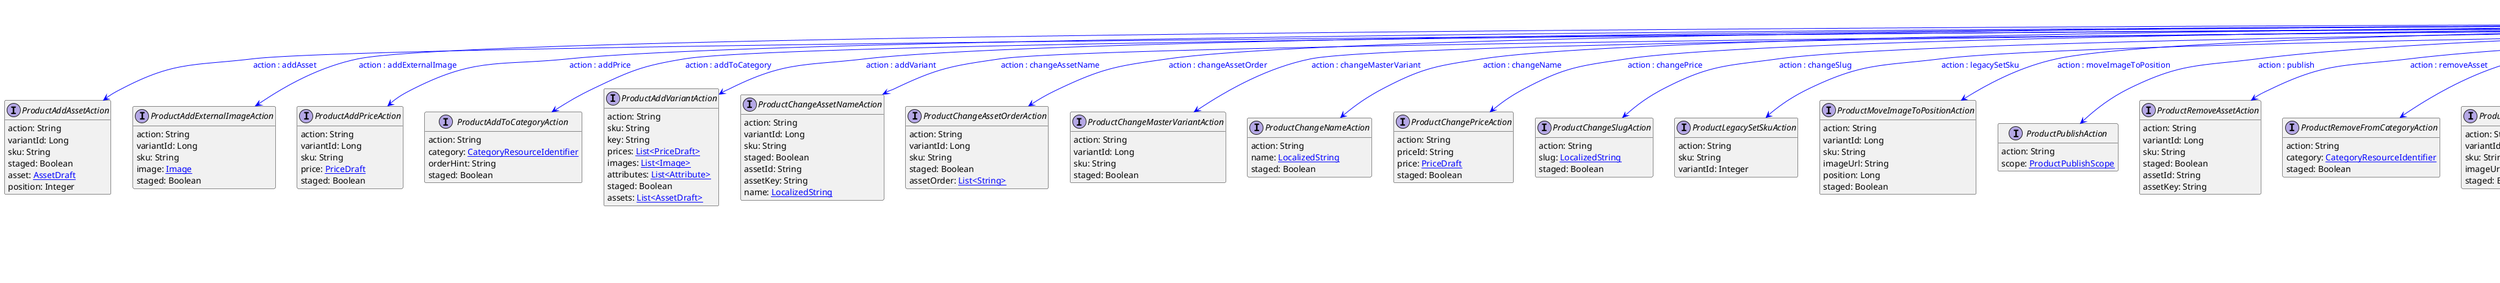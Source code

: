 @startuml

hide empty fields
hide empty methods
legend
|= |= line |
|<back:black>   </back>| inheritance |
|<back:green>   </back>| property reference |
|<back:blue>   </back>| discriminated class |
endlegend
interface ProductUpdateAction [[ProductUpdateAction.svg]]  {
    action: String
}


interface ProductAddAssetAction [[ProductAddAssetAction.svg]]  {
    action: String
    variantId: Long
    sku: String
    staged: Boolean
    asset: [[AssetDraft.svg AssetDraft]]
    position: Integer
}
interface ProductAddExternalImageAction [[ProductAddExternalImageAction.svg]]  {
    action: String
    variantId: Long
    sku: String
    image: [[Image.svg Image]]
    staged: Boolean
}
interface ProductAddPriceAction [[ProductAddPriceAction.svg]]  {
    action: String
    variantId: Long
    sku: String
    price: [[PriceDraft.svg PriceDraft]]
    staged: Boolean
}
interface ProductAddToCategoryAction [[ProductAddToCategoryAction.svg]]  {
    action: String
    category: [[CategoryResourceIdentifier.svg CategoryResourceIdentifier]]
    orderHint: String
    staged: Boolean
}
interface ProductAddVariantAction [[ProductAddVariantAction.svg]]  {
    action: String
    sku: String
    key: String
    prices: [[PriceDraft.svg List<PriceDraft>]]
    images: [[Image.svg List<Image>]]
    attributes: [[Attribute.svg List<Attribute>]]
    staged: Boolean
    assets: [[AssetDraft.svg List<AssetDraft>]]
}
interface ProductChangeAssetNameAction [[ProductChangeAssetNameAction.svg]]  {
    action: String
    variantId: Long
    sku: String
    staged: Boolean
    assetId: String
    assetKey: String
    name: [[LocalizedString.svg LocalizedString]]
}
interface ProductChangeAssetOrderAction [[ProductChangeAssetOrderAction.svg]]  {
    action: String
    variantId: Long
    sku: String
    staged: Boolean
    assetOrder: [[String.svg List<String>]]
}
interface ProductChangeMasterVariantAction [[ProductChangeMasterVariantAction.svg]]  {
    action: String
    variantId: Long
    sku: String
    staged: Boolean
}
interface ProductChangeNameAction [[ProductChangeNameAction.svg]]  {
    action: String
    name: [[LocalizedString.svg LocalizedString]]
    staged: Boolean
}
interface ProductChangePriceAction [[ProductChangePriceAction.svg]]  {
    action: String
    priceId: String
    price: [[PriceDraft.svg PriceDraft]]
    staged: Boolean
}
interface ProductChangeSlugAction [[ProductChangeSlugAction.svg]]  {
    action: String
    slug: [[LocalizedString.svg LocalizedString]]
    staged: Boolean
}
interface ProductLegacySetSkuAction [[ProductLegacySetSkuAction.svg]]  {
    action: String
    sku: String
    variantId: Integer
}
interface ProductMoveImageToPositionAction [[ProductMoveImageToPositionAction.svg]]  {
    action: String
    variantId: Long
    sku: String
    imageUrl: String
    position: Long
    staged: Boolean
}
interface ProductPublishAction [[ProductPublishAction.svg]]  {
    action: String
    scope: [[ProductPublishScope.svg ProductPublishScope]]
}
interface ProductRemoveAssetAction [[ProductRemoveAssetAction.svg]]  {
    action: String
    variantId: Long
    sku: String
    staged: Boolean
    assetId: String
    assetKey: String
}
interface ProductRemoveFromCategoryAction [[ProductRemoveFromCategoryAction.svg]]  {
    action: String
    category: [[CategoryResourceIdentifier.svg CategoryResourceIdentifier]]
    staged: Boolean
}
interface ProductRemoveImageAction [[ProductRemoveImageAction.svg]]  {
    action: String
    variantId: Long
    sku: String
    imageUrl: String
    staged: Boolean
}
interface ProductRemovePriceAction [[ProductRemovePriceAction.svg]]  {
    action: String
    priceId: String
    staged: Boolean
}
interface ProductRemoveVariantAction [[ProductRemoveVariantAction.svg]]  {
    action: String
    id: Long
    sku: String
    staged: Boolean
}
interface ProductRevertStagedChangesAction [[ProductRevertStagedChangesAction.svg]]  {
    action: String
}
interface ProductRevertStagedVariantChangesAction [[ProductRevertStagedVariantChangesAction.svg]]  {
    action: String
    variantId: Long
}
interface ProductSetAssetCustomFieldAction [[ProductSetAssetCustomFieldAction.svg]]  {
    action: String
    variantId: Long
    sku: String
    staged: Boolean
    assetId: String
    assetKey: String
    name: String
    value: [[Object.svg Object]]
}
interface ProductSetAssetCustomTypeAction [[ProductSetAssetCustomTypeAction.svg]]  {
    action: String
    variantId: Long
    sku: String
    staged: Boolean
    assetId: String
    assetKey: String
    type: [[TypeResourceIdentifier.svg TypeResourceIdentifier]]
    fields: [[FieldContainer.svg FieldContainer]]
}
interface ProductSetAssetDescriptionAction [[ProductSetAssetDescriptionAction.svg]]  {
    action: String
    variantId: Long
    sku: String
    staged: Boolean
    assetId: String
    assetKey: String
    description: [[LocalizedString.svg LocalizedString]]
}
interface ProductSetAssetKeyAction [[ProductSetAssetKeyAction.svg]]  {
    action: String
    variantId: Long
    sku: String
    staged: Boolean
    assetId: String
    assetKey: String
}
interface ProductSetAssetSourcesAction [[ProductSetAssetSourcesAction.svg]]  {
    action: String
    variantId: Long
    sku: String
    staged: Boolean
    assetId: String
    assetKey: String
    sources: [[AssetSource.svg List<AssetSource>]]
}
interface ProductSetAssetTagsAction [[ProductSetAssetTagsAction.svg]]  {
    action: String
    variantId: Long
    sku: String
    staged: Boolean
    assetId: String
    assetKey: String
    tags: [[String.svg List<String>]]
}
interface ProductSetAttributeAction [[ProductSetAttributeAction.svg]]  {
    action: String
    variantId: Long
    sku: String
    name: String
    value: [[Object.svg Object]]
    staged: Boolean
}
interface ProductSetAttributeInAllVariantsAction [[ProductSetAttributeInAllVariantsAction.svg]]  {
    action: String
    name: String
    value: [[Object.svg Object]]
    staged: Boolean
}
interface ProductSetCategoryOrderHintAction [[ProductSetCategoryOrderHintAction.svg]]  {
    action: String
    categoryId: String
    orderHint: String
    staged: Boolean
}
interface ProductSetDescriptionAction [[ProductSetDescriptionAction.svg]]  {
    action: String
    description: [[LocalizedString.svg LocalizedString]]
    staged: Boolean
}
interface ProductSetDiscountedPriceAction [[ProductSetDiscountedPriceAction.svg]]  {
    action: String
    priceId: String
    staged: Boolean
    discounted: [[DiscountedPriceDraft.svg DiscountedPriceDraft]]
}
interface ProductSetImageLabelAction [[ProductSetImageLabelAction.svg]]  {
    action: String
    sku: String
    variantId: Long
    imageUrl: String
    label: String
    staged: Boolean
}
interface ProductSetKeyAction [[ProductSetKeyAction.svg]]  {
    action: String
    key: String
}
interface ProductSetMetaDescriptionAction [[ProductSetMetaDescriptionAction.svg]]  {
    action: String
    metaDescription: [[LocalizedString.svg LocalizedString]]
    staged: Boolean
}
interface ProductSetMetaKeywordsAction [[ProductSetMetaKeywordsAction.svg]]  {
    action: String
    metaKeywords: [[LocalizedString.svg LocalizedString]]
    staged: Boolean
}
interface ProductSetMetaTitleAction [[ProductSetMetaTitleAction.svg]]  {
    action: String
    metaTitle: [[LocalizedString.svg LocalizedString]]
    staged: Boolean
}
interface ProductSetPriceModeAction [[ProductSetPriceModeAction.svg]]  {
    action: String
    priceMode: [[ProductPriceModeEnum.svg ProductPriceModeEnum]]
}
interface ProductSetPricesAction [[ProductSetPricesAction.svg]]  {
    action: String
    variantId: Long
    sku: String
    prices: [[PriceDraft.svg List<PriceDraft>]]
    staged: Boolean
}
interface ProductSetProductPriceCustomFieldAction [[ProductSetProductPriceCustomFieldAction.svg]]  {
    action: String
    priceId: String
    staged: Boolean
    name: String
    value: [[Object.svg Object]]
}
interface ProductSetProductPriceCustomTypeAction [[ProductSetProductPriceCustomTypeAction.svg]]  {
    action: String
    priceId: String
    staged: Boolean
    type: [[TypeResourceIdentifier.svg TypeResourceIdentifier]]
    fields: [[FieldContainer.svg FieldContainer]]
}
interface ProductSetProductVariantKeyAction [[ProductSetProductVariantKeyAction.svg]]  {
    action: String
    variantId: Long
    sku: String
    key: String
    staged: Boolean
}
interface ProductSetSearchKeywordsAction [[ProductSetSearchKeywordsAction.svg]]  {
    action: String
    searchKeywords: [[SearchKeywords.svg SearchKeywords]]
    staged: Boolean
}
interface ProductSetSkuAction [[ProductSetSkuAction.svg]]  {
    action: String
    variantId: Long
    sku: String
    staged: Boolean
}
interface ProductSetTaxCategoryAction [[ProductSetTaxCategoryAction.svg]]  {
    action: String
    taxCategory: [[TaxCategoryResourceIdentifier.svg TaxCategoryResourceIdentifier]]
}
interface ProductTransitionStateAction [[ProductTransitionStateAction.svg]]  {
    action: String
    state: [[StateResourceIdentifier.svg StateResourceIdentifier]]
    force: Boolean
}
interface ProductUnpublishAction [[ProductUnpublishAction.svg]]  {
    action: String
}
interface ProductUpdate [[ProductUpdate.svg]]  {
    version: Long
    actions: [[ProductUpdateAction.svg List<ProductUpdateAction>]]
}
ProductUpdateAction --> ProductAddAssetAction #blue;text:blue : "action : addAsset"
ProductUpdateAction --> ProductAddExternalImageAction #blue;text:blue : "action : addExternalImage"
ProductUpdateAction --> ProductAddPriceAction #blue;text:blue : "action : addPrice"
ProductUpdateAction --> ProductAddToCategoryAction #blue;text:blue : "action : addToCategory"
ProductUpdateAction --> ProductAddVariantAction #blue;text:blue : "action : addVariant"
ProductUpdateAction --> ProductChangeAssetNameAction #blue;text:blue : "action : changeAssetName"
ProductUpdateAction --> ProductChangeAssetOrderAction #blue;text:blue : "action : changeAssetOrder"
ProductUpdateAction --> ProductChangeMasterVariantAction #blue;text:blue : "action : changeMasterVariant"
ProductUpdateAction --> ProductChangeNameAction #blue;text:blue : "action : changeName"
ProductUpdateAction --> ProductChangePriceAction #blue;text:blue : "action : changePrice"
ProductUpdateAction --> ProductChangeSlugAction #blue;text:blue : "action : changeSlug"
ProductUpdateAction --> ProductLegacySetSkuAction #blue;text:blue : "action : legacySetSku"
ProductUpdateAction --> ProductMoveImageToPositionAction #blue;text:blue : "action : moveImageToPosition"
ProductUpdateAction --> ProductPublishAction #blue;text:blue : "action : publish"
ProductUpdateAction --> ProductRemoveAssetAction #blue;text:blue : "action : removeAsset"
ProductUpdateAction --> ProductRemoveFromCategoryAction #blue;text:blue : "action : removeFromCategory"
ProductUpdateAction --> ProductRemoveImageAction #blue;text:blue : "action : removeImage"
ProductUpdateAction --> ProductRemovePriceAction #blue;text:blue : "action : removePrice"
ProductUpdateAction --> ProductRemoveVariantAction #blue;text:blue : "action : removeVariant"
ProductUpdateAction --> ProductRevertStagedChangesAction #blue;text:blue : "action : revertStagedChanges"
ProductUpdateAction --> ProductRevertStagedVariantChangesAction #blue;text:blue : "action : revertStagedVariantChanges"
ProductUpdateAction --> ProductSetAssetCustomFieldAction #blue;text:blue : "action : setAssetCustomField"
ProductUpdateAction --> ProductSetAssetCustomTypeAction #blue;text:blue : "action : setAssetCustomType"
ProductUpdateAction --> ProductSetAssetDescriptionAction #blue;text:blue : "action : setAssetDescription"
ProductUpdateAction --> ProductSetAssetKeyAction #blue;text:blue : "action : setAssetKey"
ProductUpdateAction --> ProductSetAssetSourcesAction #blue;text:blue : "action : setAssetSources"
ProductUpdateAction --> ProductSetAssetTagsAction #blue;text:blue : "action : setAssetTags"
ProductUpdateAction --> ProductSetAttributeAction #blue;text:blue : "action : setAttribute"
ProductUpdateAction --> ProductSetAttributeInAllVariantsAction #blue;text:blue : "action : setAttributeInAllVariants"
ProductUpdateAction --> ProductSetCategoryOrderHintAction #blue;text:blue : "action : setCategoryOrderHint"
ProductUpdateAction --> ProductSetDescriptionAction #blue;text:blue : "action : setDescription"
ProductUpdateAction --> ProductSetDiscountedPriceAction #blue;text:blue : "action : setDiscountedPrice"
ProductUpdateAction --> ProductSetImageLabelAction #blue;text:blue : "action : setImageLabel"
ProductUpdateAction --> ProductSetKeyAction #blue;text:blue : "action : setKey"
ProductUpdateAction --> ProductSetMetaDescriptionAction #blue;text:blue : "action : setMetaDescription"
ProductUpdateAction --> ProductSetMetaKeywordsAction #blue;text:blue : "action : setMetaKeywords"
ProductUpdateAction --> ProductSetMetaTitleAction #blue;text:blue : "action : setMetaTitle"
ProductUpdateAction --> ProductSetPriceModeAction #blue;text:blue : "action : setPriceMode"
ProductUpdateAction --> ProductSetPricesAction #blue;text:blue : "action : setPrices"
ProductUpdateAction --> ProductSetProductPriceCustomFieldAction #blue;text:blue : "action : setProductPriceCustomField"
ProductUpdateAction --> ProductSetProductPriceCustomTypeAction #blue;text:blue : "action : setProductPriceCustomType"
ProductUpdateAction --> ProductSetProductVariantKeyAction #blue;text:blue : "action : setProductVariantKey"
ProductUpdateAction --> ProductSetSearchKeywordsAction #blue;text:blue : "action : setSearchKeywords"
ProductUpdateAction --> ProductSetSkuAction #blue;text:blue : "action : setSku"
ProductUpdateAction --> ProductSetTaxCategoryAction #blue;text:blue : "action : setTaxCategory"
ProductUpdateAction --> ProductTransitionStateAction #blue;text:blue : "action : transitionState"
ProductUpdateAction --> ProductUnpublishAction #blue;text:blue : "action : unpublish"
ProductUpdateAction --> ProductUpdate #green;text:green : "actions"
@enduml

